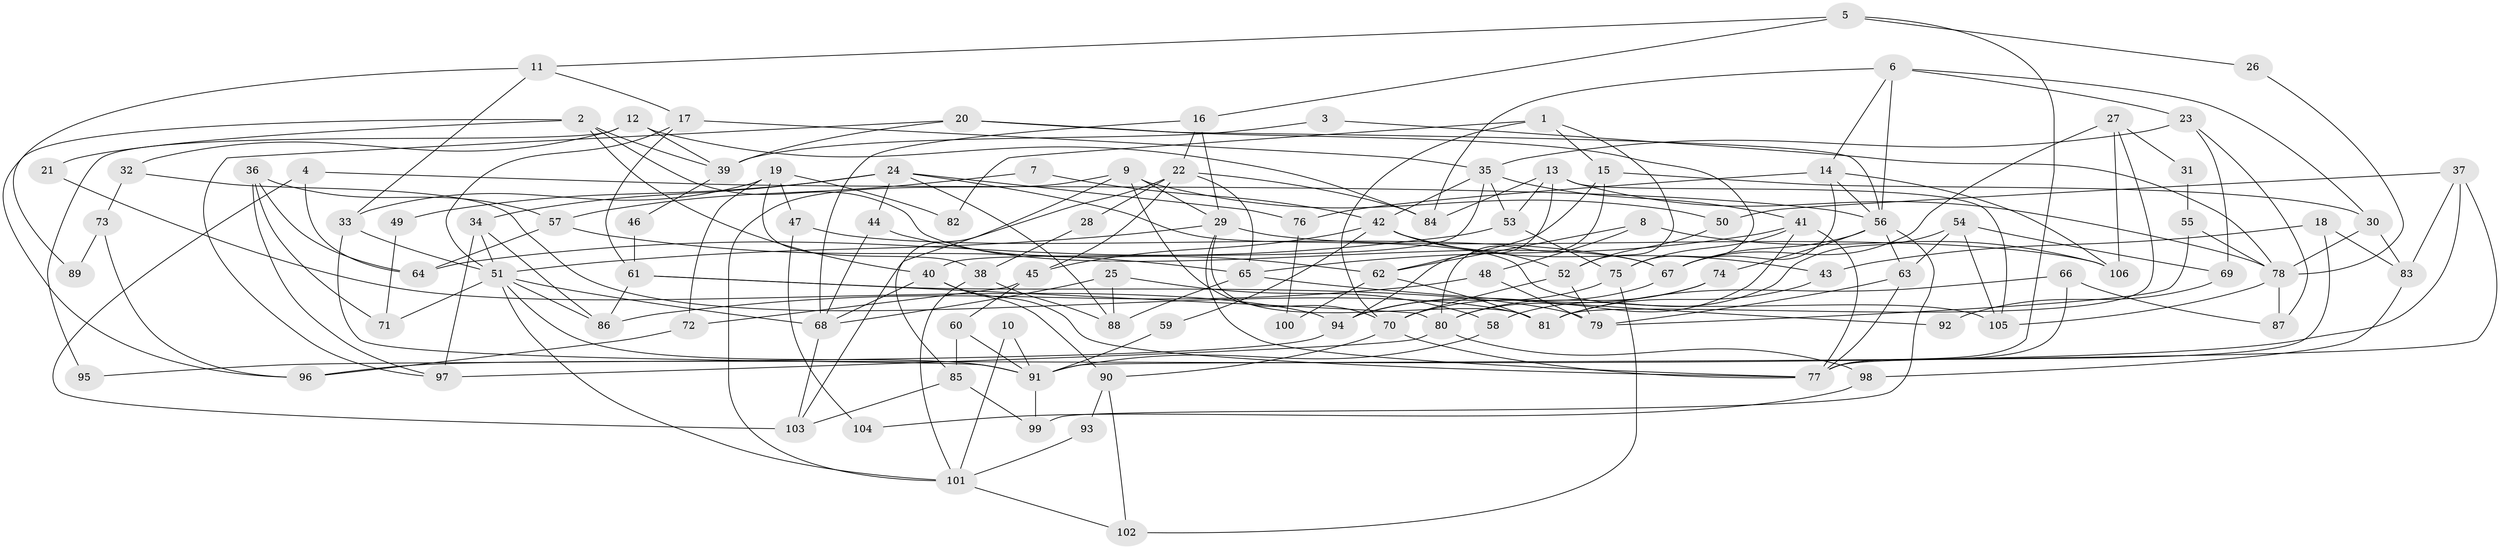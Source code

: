 // Generated by graph-tools (version 1.1) at 2025/51/03/09/25 04:51:43]
// undirected, 106 vertices, 212 edges
graph export_dot {
graph [start="1"]
  node [color=gray90,style=filled];
  1;
  2;
  3;
  4;
  5;
  6;
  7;
  8;
  9;
  10;
  11;
  12;
  13;
  14;
  15;
  16;
  17;
  18;
  19;
  20;
  21;
  22;
  23;
  24;
  25;
  26;
  27;
  28;
  29;
  30;
  31;
  32;
  33;
  34;
  35;
  36;
  37;
  38;
  39;
  40;
  41;
  42;
  43;
  44;
  45;
  46;
  47;
  48;
  49;
  50;
  51;
  52;
  53;
  54;
  55;
  56;
  57;
  58;
  59;
  60;
  61;
  62;
  63;
  64;
  65;
  66;
  67;
  68;
  69;
  70;
  71;
  72;
  73;
  74;
  75;
  76;
  77;
  78;
  79;
  80;
  81;
  82;
  83;
  84;
  85;
  86;
  87;
  88;
  89;
  90;
  91;
  92;
  93;
  94;
  95;
  96;
  97;
  98;
  99;
  100;
  101;
  102;
  103;
  104;
  105;
  106;
  1 -- 15;
  1 -- 70;
  1 -- 52;
  1 -- 82;
  2 -- 67;
  2 -- 40;
  2 -- 21;
  2 -- 39;
  2 -- 96;
  3 -- 39;
  3 -- 78;
  4 -- 56;
  4 -- 103;
  4 -- 64;
  5 -- 16;
  5 -- 77;
  5 -- 11;
  5 -- 26;
  6 -- 56;
  6 -- 14;
  6 -- 23;
  6 -- 30;
  6 -- 84;
  7 -- 42;
  7 -- 57;
  8 -- 48;
  8 -- 62;
  8 -- 106;
  9 -- 29;
  9 -- 70;
  9 -- 50;
  9 -- 85;
  9 -- 101;
  10 -- 91;
  10 -- 101;
  11 -- 17;
  11 -- 33;
  11 -- 89;
  12 -- 84;
  12 -- 39;
  12 -- 32;
  12 -- 95;
  13 -- 105;
  13 -- 53;
  13 -- 78;
  13 -- 84;
  13 -- 94;
  14 -- 56;
  14 -- 106;
  14 -- 67;
  14 -- 76;
  15 -- 80;
  15 -- 30;
  15 -- 62;
  16 -- 22;
  16 -- 29;
  16 -- 68;
  17 -- 61;
  17 -- 51;
  17 -- 35;
  18 -- 77;
  18 -- 43;
  18 -- 83;
  19 -- 33;
  19 -- 72;
  19 -- 38;
  19 -- 47;
  19 -- 82;
  20 -- 75;
  20 -- 56;
  20 -- 39;
  20 -- 97;
  21 -- 94;
  22 -- 84;
  22 -- 103;
  22 -- 28;
  22 -- 45;
  22 -- 65;
  23 -- 35;
  23 -- 69;
  23 -- 87;
  24 -- 88;
  24 -- 44;
  24 -- 34;
  24 -- 49;
  24 -- 76;
  24 -- 105;
  25 -- 88;
  25 -- 68;
  25 -- 58;
  26 -- 78;
  27 -- 106;
  27 -- 67;
  27 -- 31;
  27 -- 81;
  28 -- 38;
  29 -- 81;
  29 -- 51;
  29 -- 77;
  29 -- 106;
  30 -- 83;
  30 -- 78;
  31 -- 55;
  32 -- 81;
  32 -- 73;
  33 -- 51;
  33 -- 91;
  34 -- 51;
  34 -- 86;
  34 -- 97;
  35 -- 41;
  35 -- 40;
  35 -- 42;
  35 -- 53;
  36 -- 97;
  36 -- 64;
  36 -- 57;
  36 -- 71;
  37 -- 91;
  37 -- 50;
  37 -- 83;
  37 -- 96;
  38 -- 101;
  38 -- 88;
  39 -- 46;
  40 -- 77;
  40 -- 68;
  40 -- 90;
  41 -- 77;
  41 -- 75;
  41 -- 65;
  41 -- 80;
  42 -- 52;
  42 -- 43;
  42 -- 45;
  42 -- 59;
  43 -- 81;
  44 -- 62;
  44 -- 68;
  45 -- 60;
  45 -- 72;
  46 -- 61;
  47 -- 67;
  47 -- 104;
  48 -- 86;
  48 -- 79;
  49 -- 71;
  50 -- 52;
  51 -- 68;
  51 -- 91;
  51 -- 71;
  51 -- 86;
  51 -- 101;
  52 -- 79;
  52 -- 70;
  53 -- 64;
  53 -- 75;
  54 -- 105;
  54 -- 58;
  54 -- 63;
  54 -- 69;
  55 -- 78;
  55 -- 79;
  56 -- 63;
  56 -- 74;
  56 -- 67;
  56 -- 99;
  57 -- 65;
  57 -- 64;
  58 -- 91;
  59 -- 91;
  60 -- 85;
  60 -- 91;
  61 -- 86;
  61 -- 80;
  61 -- 79;
  62 -- 81;
  62 -- 100;
  63 -- 77;
  63 -- 79;
  65 -- 88;
  65 -- 92;
  66 -- 77;
  66 -- 87;
  66 -- 81;
  67 -- 70;
  68 -- 103;
  69 -- 92;
  70 -- 77;
  70 -- 90;
  72 -- 96;
  73 -- 96;
  73 -- 89;
  74 -- 80;
  74 -- 94;
  75 -- 102;
  75 -- 94;
  76 -- 100;
  78 -- 87;
  78 -- 105;
  80 -- 97;
  80 -- 98;
  83 -- 98;
  85 -- 99;
  85 -- 103;
  90 -- 93;
  90 -- 102;
  91 -- 99;
  93 -- 101;
  94 -- 95;
  98 -- 104;
  101 -- 102;
}
